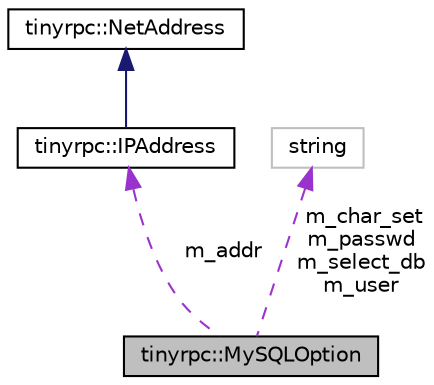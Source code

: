 digraph "tinyrpc::MySQLOption"
{
 // LATEX_PDF_SIZE
  edge [fontname="Helvetica",fontsize="10",labelfontname="Helvetica",labelfontsize="10"];
  node [fontname="Helvetica",fontsize="10",shape=record];
  Node1 [label="tinyrpc::MySQLOption",height=0.2,width=0.4,color="black", fillcolor="grey75", style="filled", fontcolor="black",tooltip=" "];
  Node2 -> Node1 [dir="back",color="darkorchid3",fontsize="10",style="dashed",label=" m_addr" ,fontname="Helvetica"];
  Node2 [label="tinyrpc::IPAddress",height=0.2,width=0.4,color="black", fillcolor="white", style="filled",URL="$classtinyrpc_1_1IPAddress.html",tooltip=" "];
  Node3 -> Node2 [dir="back",color="midnightblue",fontsize="10",style="solid",fontname="Helvetica"];
  Node3 [label="tinyrpc::NetAddress",height=0.2,width=0.4,color="black", fillcolor="white", style="filled",URL="$classtinyrpc_1_1NetAddress.html",tooltip=" "];
  Node4 -> Node1 [dir="back",color="darkorchid3",fontsize="10",style="dashed",label=" m_char_set\nm_passwd\nm_select_db\nm_user" ,fontname="Helvetica"];
  Node4 [label="string",height=0.2,width=0.4,color="grey75", fillcolor="white", style="filled",tooltip=" "];
}

